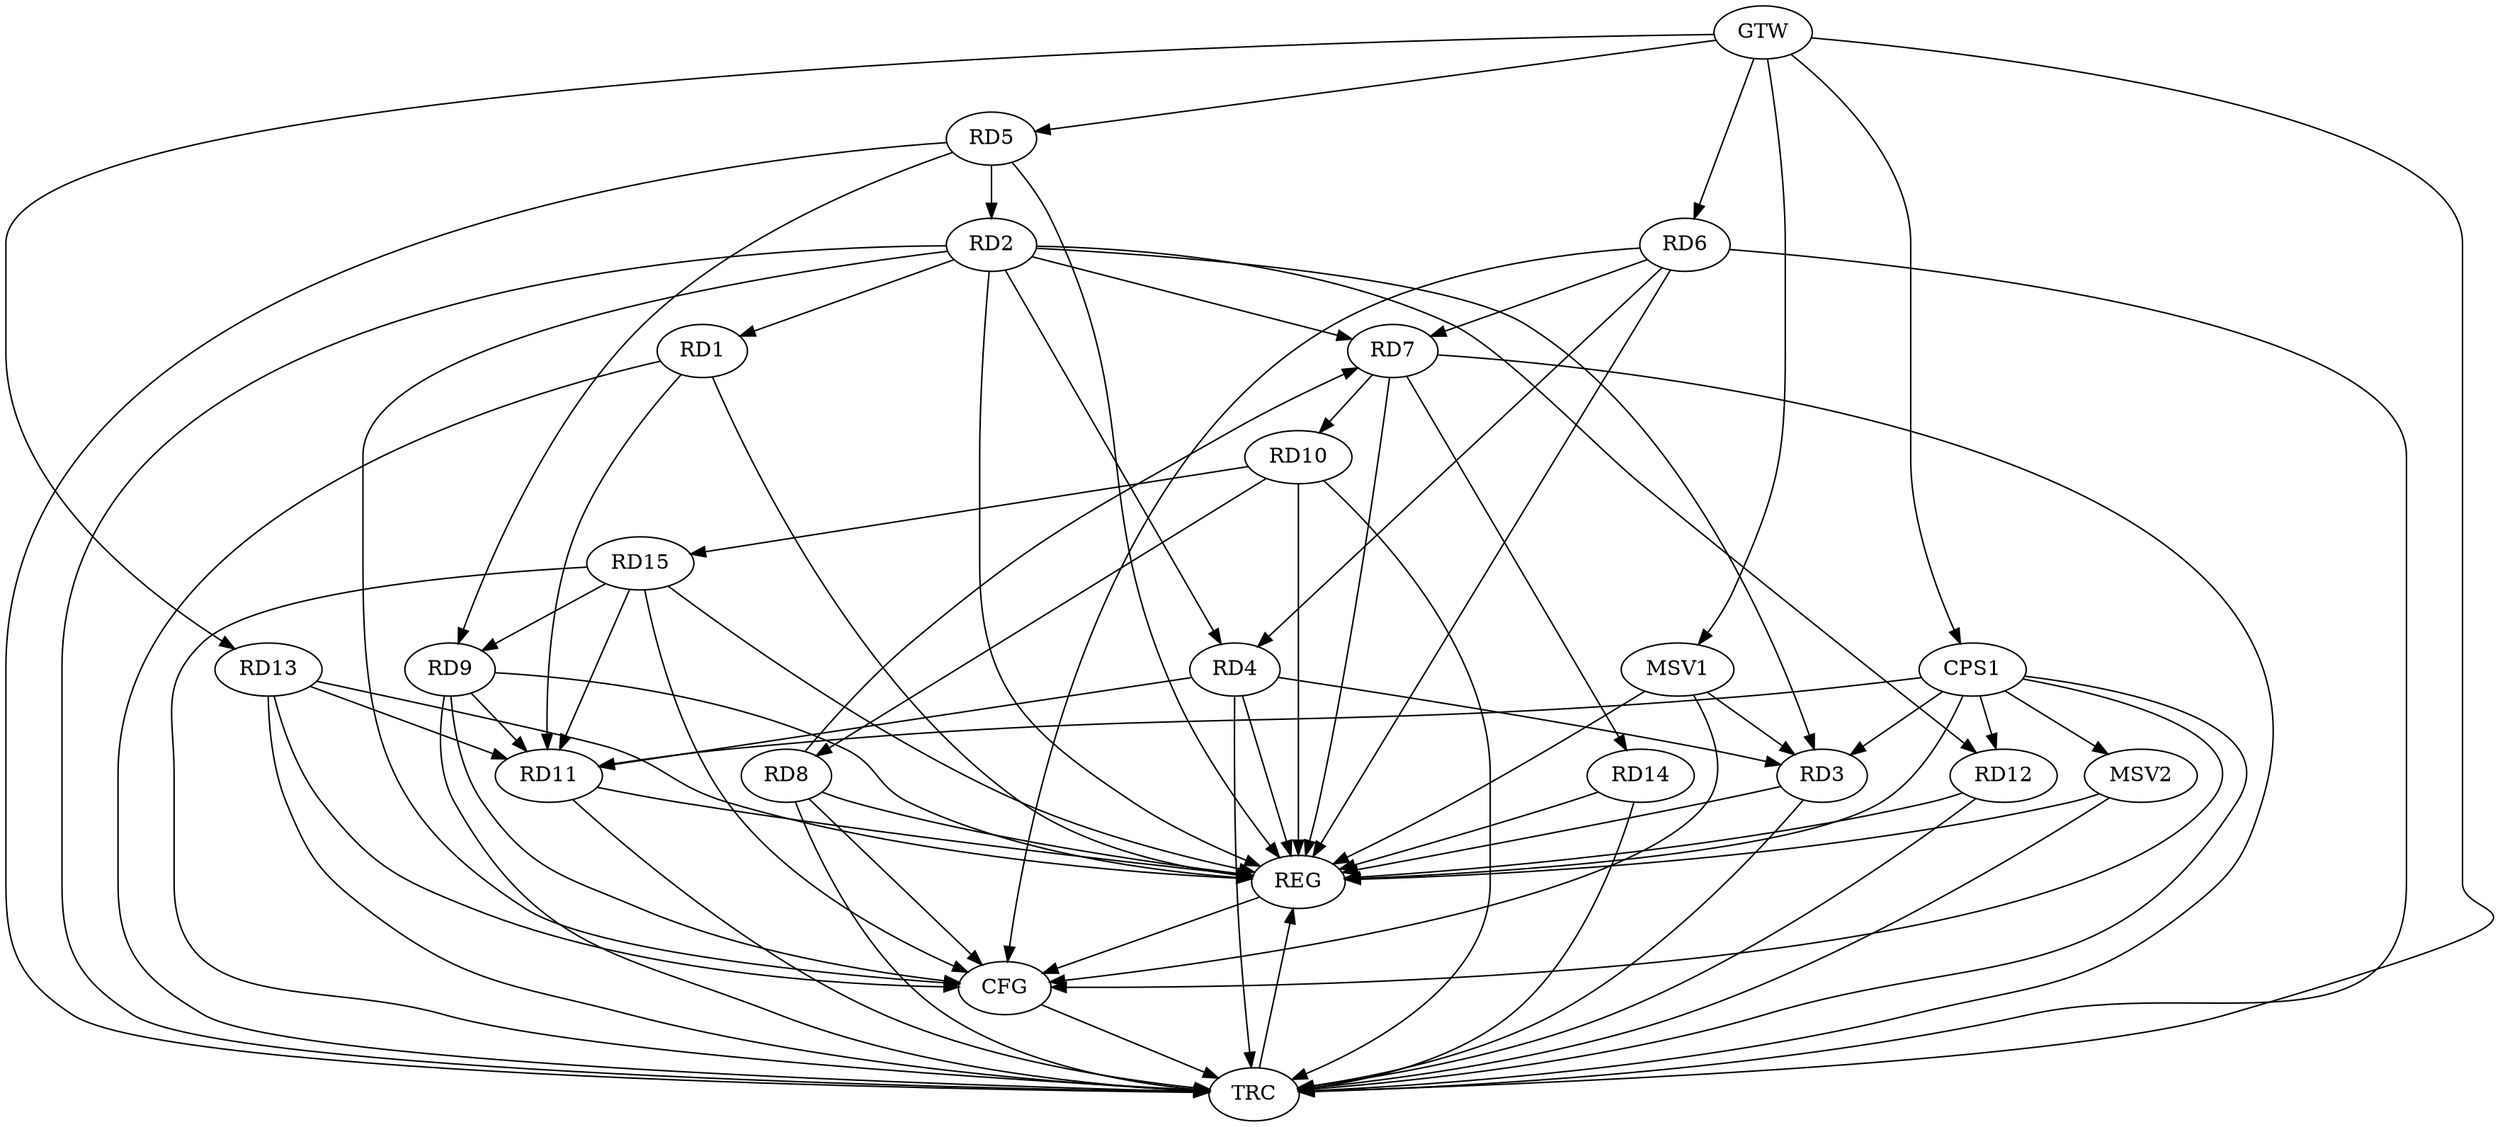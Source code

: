 strict digraph G {
  RD1 [ label="RD1" ];
  RD2 [ label="RD2" ];
  RD3 [ label="RD3" ];
  RD4 [ label="RD4" ];
  RD5 [ label="RD5" ];
  RD6 [ label="RD6" ];
  RD7 [ label="RD7" ];
  RD8 [ label="RD8" ];
  RD9 [ label="RD9" ];
  RD10 [ label="RD10" ];
  RD11 [ label="RD11" ];
  RD12 [ label="RD12" ];
  RD13 [ label="RD13" ];
  RD14 [ label="RD14" ];
  RD15 [ label="RD15" ];
  CPS1 [ label="CPS1" ];
  GTW [ label="GTW" ];
  REG [ label="REG" ];
  CFG [ label="CFG" ];
  TRC [ label="TRC" ];
  MSV1 [ label="MSV1" ];
  MSV2 [ label="MSV2" ];
  RD1 -> RD11;
  RD2 -> RD3;
  RD2 -> RD4;
  RD5 -> RD2;
  RD2 -> RD12;
  RD4 -> RD3;
  RD6 -> RD4;
  RD4 -> RD11;
  RD5 -> RD9;
  RD6 -> RD7;
  RD8 -> RD7;
  RD7 -> RD10;
  RD7 -> RD14;
  RD10 -> RD8;
  RD9 -> RD11;
  RD15 -> RD9;
  RD10 -> RD15;
  RD13 -> RD11;
  RD15 -> RD11;
  CPS1 -> RD3;
  CPS1 -> RD11;
  CPS1 -> RD12;
  GTW -> RD5;
  GTW -> RD6;
  GTW -> RD13;
  GTW -> CPS1;
  RD1 -> REG;
  RD2 -> REG;
  RD3 -> REG;
  RD4 -> REG;
  RD5 -> REG;
  RD6 -> REG;
  RD7 -> REG;
  RD8 -> REG;
  RD9 -> REG;
  RD10 -> REG;
  RD11 -> REG;
  RD12 -> REG;
  RD13 -> REG;
  RD14 -> REG;
  RD15 -> REG;
  CPS1 -> REG;
  RD8 -> CFG;
  RD2 -> CFG;
  RD9 -> CFG;
  RD13 -> CFG;
  RD6 -> CFG;
  CPS1 -> CFG;
  RD15 -> CFG;
  REG -> CFG;
  RD1 -> TRC;
  RD2 -> TRC;
  RD3 -> TRC;
  RD4 -> TRC;
  RD5 -> TRC;
  RD6 -> TRC;
  RD7 -> TRC;
  RD8 -> TRC;
  RD9 -> TRC;
  RD10 -> TRC;
  RD11 -> TRC;
  RD12 -> TRC;
  RD13 -> TRC;
  RD14 -> TRC;
  RD15 -> TRC;
  CPS1 -> TRC;
  GTW -> TRC;
  CFG -> TRC;
  TRC -> REG;
  RD2 -> RD7;
  RD2 -> RD1;
  MSV1 -> RD3;
  GTW -> MSV1;
  MSV1 -> REG;
  MSV1 -> CFG;
  CPS1 -> MSV2;
  MSV2 -> REG;
  MSV2 -> TRC;
}
